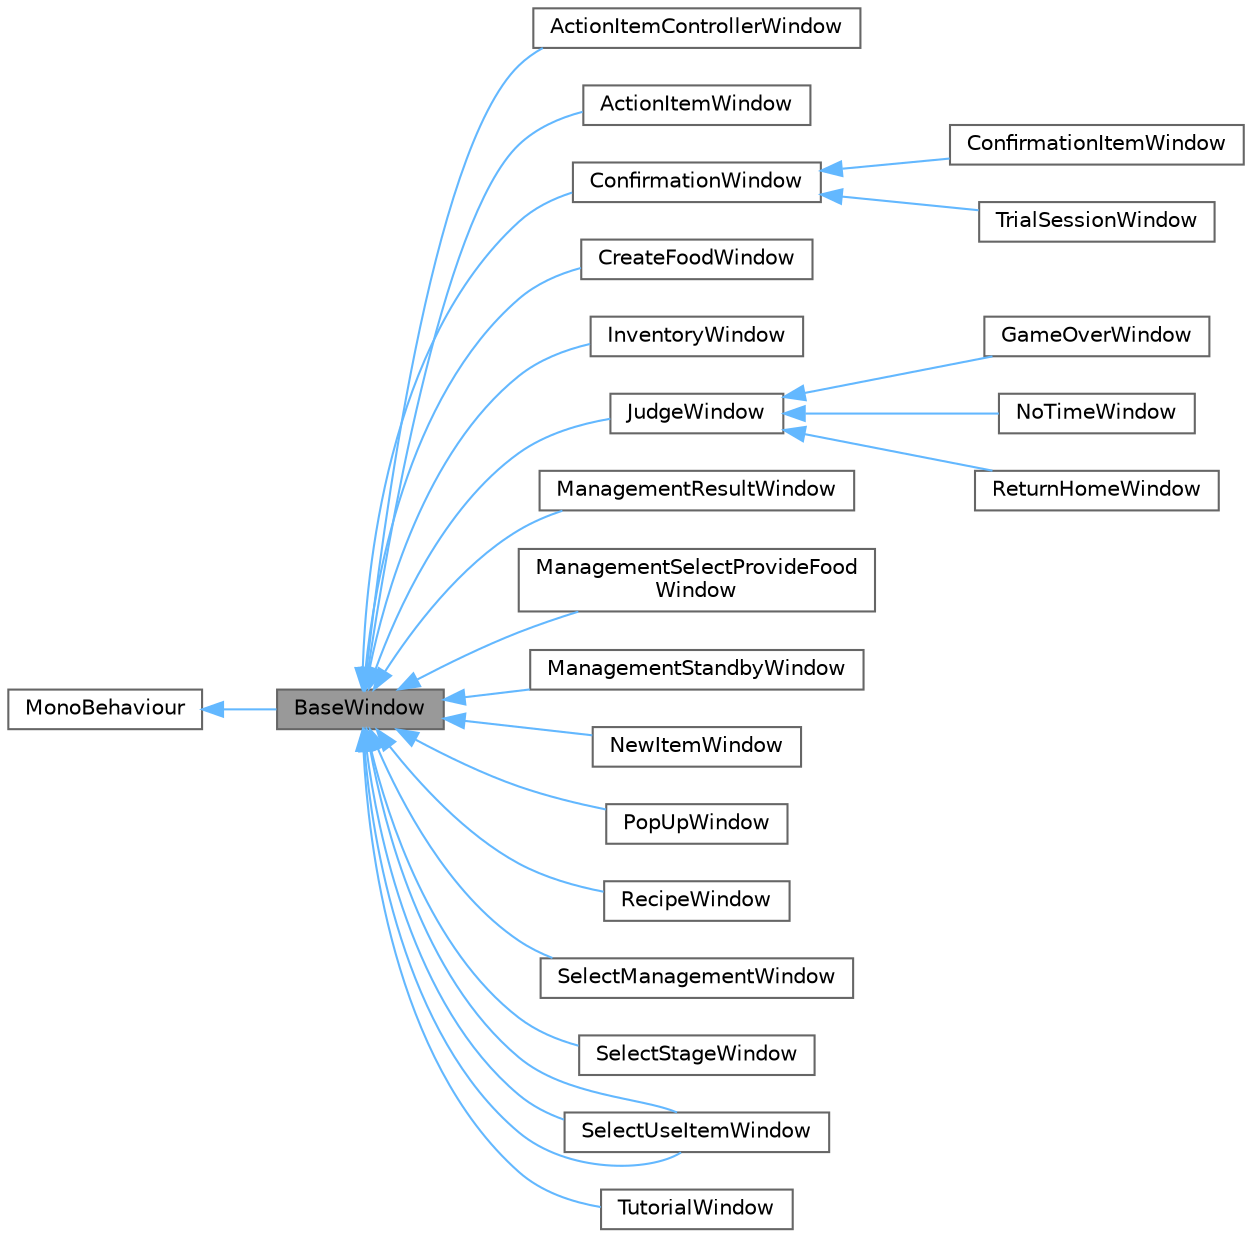 digraph "BaseWindow"
{
 // LATEX_PDF_SIZE
  bgcolor="transparent";
  edge [fontname=Helvetica,fontsize=10,labelfontname=Helvetica,labelfontsize=10];
  node [fontname=Helvetica,fontsize=10,shape=box,height=0.2,width=0.4];
  rankdir="LR";
  Node1 [id="Node000001",label="BaseWindow",height=0.2,width=0.4,color="gray40", fillcolor="grey60", style="filled", fontcolor="black",tooltip=" "];
  Node2 -> Node1 [id="edge1_Node000001_Node000002",dir="back",color="steelblue1",style="solid",tooltip=" "];
  Node2 [id="Node000002",label="MonoBehaviour",height=0.2,width=0.4,color="gray40", fillcolor="white", style="filled",tooltip=" "];
  Node1 -> Node3 [id="edge2_Node000001_Node000003",dir="back",color="steelblue1",style="solid",tooltip=" "];
  Node3 [id="Node000003",label="ActionItemControllerWindow",height=0.2,width=0.4,color="gray40", fillcolor="white", style="filled",URL="$class_action_item_controller_window.html",tooltip=" "];
  Node1 -> Node4 [id="edge3_Node000001_Node000004",dir="back",color="steelblue1",style="solid",tooltip=" "];
  Node4 [id="Node000004",label="ActionItemWindow",height=0.2,width=0.4,color="gray40", fillcolor="white", style="filled",URL="$class_action_item_window.html",tooltip=" "];
  Node1 -> Node5 [id="edge4_Node000001_Node000005",dir="back",color="steelblue1",style="solid",tooltip=" "];
  Node5 [id="Node000005",label="ConfirmationWindow",height=0.2,width=0.4,color="gray40", fillcolor="white", style="filled",URL="$class_confirmation_window.html",tooltip=" "];
  Node5 -> Node6 [id="edge5_Node000005_Node000006",dir="back",color="steelblue1",style="solid",tooltip=" "];
  Node6 [id="Node000006",label="ConfirmationItemWindow",height=0.2,width=0.4,color="gray40", fillcolor="white", style="filled",URL="$class_confirmation_item_window.html",tooltip=" "];
  Node5 -> Node7 [id="edge6_Node000005_Node000007",dir="back",color="steelblue1",style="solid",tooltip=" "];
  Node7 [id="Node000007",label="TrialSessionWindow",height=0.2,width=0.4,color="gray40", fillcolor="white", style="filled",URL="$class_trial_session_window.html",tooltip=" "];
  Node1 -> Node8 [id="edge7_Node000001_Node000008",dir="back",color="steelblue1",style="solid",tooltip=" "];
  Node8 [id="Node000008",label="CreateFoodWindow",height=0.2,width=0.4,color="gray40", fillcolor="white", style="filled",URL="$class_create_food_window.html",tooltip=" "];
  Node1 -> Node9 [id="edge8_Node000001_Node000009",dir="back",color="steelblue1",style="solid",tooltip=" "];
  Node9 [id="Node000009",label="InventoryWindow",height=0.2,width=0.4,color="gray40", fillcolor="white", style="filled",URL="$class_inventory_window.html",tooltip=" "];
  Node1 -> Node10 [id="edge9_Node000001_Node000010",dir="back",color="steelblue1",style="solid",tooltip=" "];
  Node10 [id="Node000010",label="JudgeWindow",height=0.2,width=0.4,color="gray40", fillcolor="white", style="filled",URL="$class_judge_window.html",tooltip=" "];
  Node10 -> Node11 [id="edge10_Node000010_Node000011",dir="back",color="steelblue1",style="solid",tooltip=" "];
  Node11 [id="Node000011",label="GameOverWindow",height=0.2,width=0.4,color="gray40", fillcolor="white", style="filled",URL="$class_game_over_window.html",tooltip=" "];
  Node10 -> Node12 [id="edge11_Node000010_Node000012",dir="back",color="steelblue1",style="solid",tooltip=" "];
  Node12 [id="Node000012",label="NoTimeWindow",height=0.2,width=0.4,color="gray40", fillcolor="white", style="filled",URL="$class_no_time_window.html",tooltip=" "];
  Node10 -> Node13 [id="edge12_Node000010_Node000013",dir="back",color="steelblue1",style="solid",tooltip=" "];
  Node13 [id="Node000013",label="ReturnHomeWindow",height=0.2,width=0.4,color="gray40", fillcolor="white", style="filled",URL="$class_return_home_window.html",tooltip=" "];
  Node1 -> Node14 [id="edge13_Node000001_Node000014",dir="back",color="steelblue1",style="solid",tooltip=" "];
  Node14 [id="Node000014",label="ManagementResultWindow",height=0.2,width=0.4,color="gray40", fillcolor="white", style="filled",URL="$class_management_result_window.html",tooltip=" "];
  Node1 -> Node15 [id="edge14_Node000001_Node000015",dir="back",color="steelblue1",style="solid",tooltip=" "];
  Node15 [id="Node000015",label="ManagementSelectProvideFood\lWindow",height=0.2,width=0.4,color="gray40", fillcolor="white", style="filled",URL="$class_management_select_provide_food_window.html",tooltip=" "];
  Node1 -> Node16 [id="edge15_Node000001_Node000016",dir="back",color="steelblue1",style="solid",tooltip=" "];
  Node16 [id="Node000016",label="ManagementStandbyWindow",height=0.2,width=0.4,color="gray40", fillcolor="white", style="filled",URL="$class_management_standby_window.html",tooltip=" "];
  Node1 -> Node17 [id="edge16_Node000001_Node000017",dir="back",color="steelblue1",style="solid",tooltip=" "];
  Node17 [id="Node000017",label="NewItemWindow",height=0.2,width=0.4,color="gray40", fillcolor="white", style="filled",URL="$class_new_item_window.html",tooltip=" "];
  Node1 -> Node18 [id="edge17_Node000001_Node000018",dir="back",color="steelblue1",style="solid",tooltip=" "];
  Node18 [id="Node000018",label="PopUpWindow",height=0.2,width=0.4,color="gray40", fillcolor="white", style="filled",URL="$class_pop_up_window.html",tooltip=" "];
  Node1 -> Node19 [id="edge18_Node000001_Node000019",dir="back",color="steelblue1",style="solid",tooltip=" "];
  Node19 [id="Node000019",label="RecipeWindow",height=0.2,width=0.4,color="gray40", fillcolor="white", style="filled",URL="$class_recipe_window.html",tooltip=" "];
  Node1 -> Node20 [id="edge19_Node000001_Node000020",dir="back",color="steelblue1",style="solid",tooltip=" "];
  Node20 [id="Node000020",label="SelectManagementWindow",height=0.2,width=0.4,color="gray40", fillcolor="white", style="filled",URL="$class_select_management_window.html",tooltip=" "];
  Node1 -> Node21 [id="edge20_Node000001_Node000021",dir="back",color="steelblue1",style="solid",tooltip=" "];
  Node21 [id="Node000021",label="SelectStageWindow",height=0.2,width=0.4,color="gray40", fillcolor="white", style="filled",URL="$class_select_stage_window.html",tooltip=" "];
  Node1 -> Node22 [id="edge21_Node000001_Node000022",dir="back",color="steelblue1",style="solid",tooltip=" "];
  Node22 [id="Node000022",label="SelectUseItemWindow",height=0.2,width=0.4,color="gray40", fillcolor="white", style="filled",URL="$class_select_use_item_window.html",tooltip=" "];
  Node1 -> Node22 [id="edge22_Node000001_Node000022",dir="back",color="steelblue1",style="solid",tooltip=" "];
  Node1 -> Node22 [id="edge23_Node000001_Node000022",dir="back",color="steelblue1",style="solid",tooltip=" "];
  Node1 -> Node23 [id="edge24_Node000001_Node000023",dir="back",color="steelblue1",style="solid",tooltip=" "];
  Node23 [id="Node000023",label="TutorialWindow",height=0.2,width=0.4,color="gray40", fillcolor="white", style="filled",URL="$class_tutorial_window.html",tooltip=" "];
}

